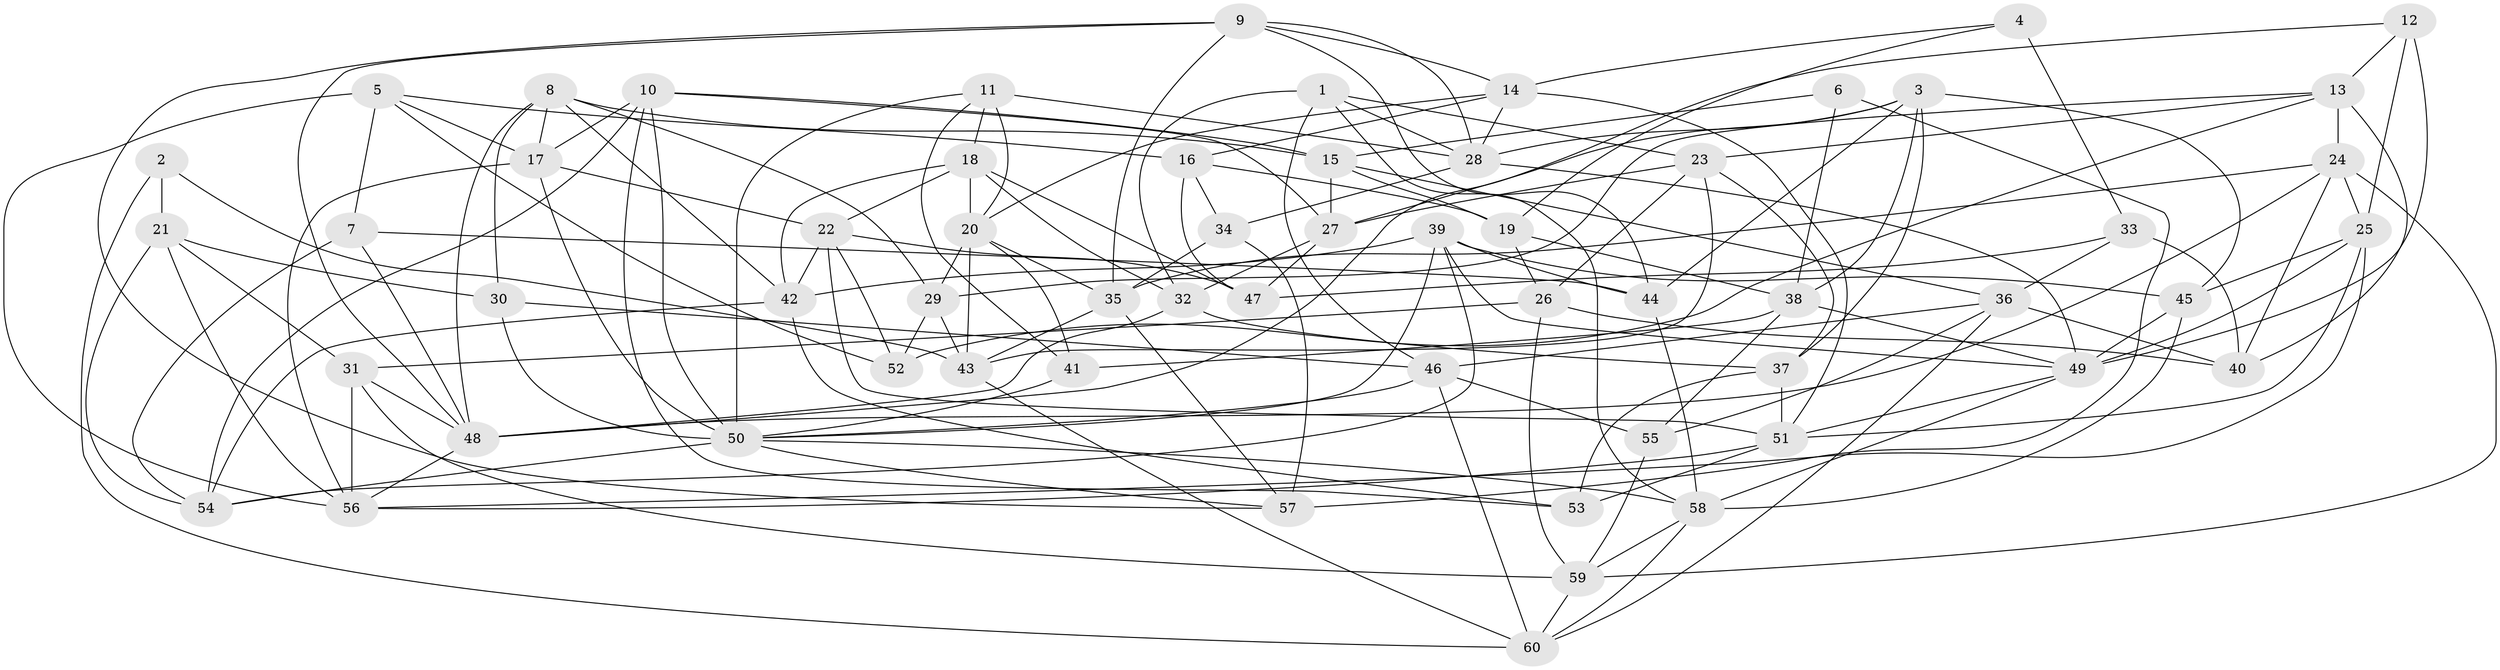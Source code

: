 // original degree distribution, {4: 1.0}
// Generated by graph-tools (version 1.1) at 2025/03/03/09/25 03:03:09]
// undirected, 60 vertices, 165 edges
graph export_dot {
graph [start="1"]
  node [color=gray90,style=filled];
  1;
  2;
  3;
  4;
  5;
  6;
  7;
  8;
  9;
  10;
  11;
  12;
  13;
  14;
  15;
  16;
  17;
  18;
  19;
  20;
  21;
  22;
  23;
  24;
  25;
  26;
  27;
  28;
  29;
  30;
  31;
  32;
  33;
  34;
  35;
  36;
  37;
  38;
  39;
  40;
  41;
  42;
  43;
  44;
  45;
  46;
  47;
  48;
  49;
  50;
  51;
  52;
  53;
  54;
  55;
  56;
  57;
  58;
  59;
  60;
  1 -- 23 [weight=1.0];
  1 -- 28 [weight=1.0];
  1 -- 32 [weight=2.0];
  1 -- 46 [weight=1.0];
  1 -- 58 [weight=1.0];
  2 -- 21 [weight=2.0];
  2 -- 43 [weight=1.0];
  2 -- 60 [weight=1.0];
  3 -- 27 [weight=1.0];
  3 -- 28 [weight=1.0];
  3 -- 37 [weight=1.0];
  3 -- 38 [weight=1.0];
  3 -- 44 [weight=1.0];
  3 -- 45 [weight=1.0];
  4 -- 14 [weight=1.0];
  4 -- 19 [weight=1.0];
  4 -- 33 [weight=2.0];
  5 -- 7 [weight=2.0];
  5 -- 16 [weight=1.0];
  5 -- 17 [weight=1.0];
  5 -- 52 [weight=1.0];
  5 -- 56 [weight=1.0];
  6 -- 15 [weight=1.0];
  6 -- 38 [weight=1.0];
  6 -- 57 [weight=2.0];
  7 -- 44 [weight=2.0];
  7 -- 48 [weight=1.0];
  7 -- 54 [weight=1.0];
  8 -- 15 [weight=1.0];
  8 -- 17 [weight=1.0];
  8 -- 29 [weight=1.0];
  8 -- 30 [weight=1.0];
  8 -- 42 [weight=1.0];
  8 -- 48 [weight=1.0];
  9 -- 14 [weight=1.0];
  9 -- 28 [weight=1.0];
  9 -- 35 [weight=1.0];
  9 -- 44 [weight=1.0];
  9 -- 48 [weight=1.0];
  9 -- 57 [weight=1.0];
  10 -- 15 [weight=1.0];
  10 -- 17 [weight=1.0];
  10 -- 27 [weight=1.0];
  10 -- 50 [weight=1.0];
  10 -- 53 [weight=1.0];
  10 -- 54 [weight=1.0];
  11 -- 18 [weight=1.0];
  11 -- 20 [weight=1.0];
  11 -- 28 [weight=2.0];
  11 -- 41 [weight=1.0];
  11 -- 50 [weight=1.0];
  12 -- 13 [weight=1.0];
  12 -- 25 [weight=1.0];
  12 -- 48 [weight=1.0];
  12 -- 49 [weight=1.0];
  13 -- 23 [weight=1.0];
  13 -- 24 [weight=1.0];
  13 -- 29 [weight=1.0];
  13 -- 40 [weight=1.0];
  13 -- 52 [weight=1.0];
  14 -- 16 [weight=1.0];
  14 -- 20 [weight=1.0];
  14 -- 28 [weight=1.0];
  14 -- 51 [weight=1.0];
  15 -- 19 [weight=1.0];
  15 -- 27 [weight=1.0];
  15 -- 36 [weight=1.0];
  16 -- 19 [weight=1.0];
  16 -- 34 [weight=1.0];
  16 -- 47 [weight=2.0];
  17 -- 22 [weight=1.0];
  17 -- 50 [weight=1.0];
  17 -- 56 [weight=1.0];
  18 -- 20 [weight=1.0];
  18 -- 22 [weight=1.0];
  18 -- 32 [weight=1.0];
  18 -- 42 [weight=1.0];
  18 -- 47 [weight=1.0];
  19 -- 26 [weight=2.0];
  19 -- 38 [weight=1.0];
  20 -- 29 [weight=2.0];
  20 -- 35 [weight=1.0];
  20 -- 41 [weight=1.0];
  20 -- 43 [weight=1.0];
  21 -- 30 [weight=1.0];
  21 -- 31 [weight=1.0];
  21 -- 54 [weight=1.0];
  21 -- 56 [weight=1.0];
  22 -- 42 [weight=1.0];
  22 -- 47 [weight=1.0];
  22 -- 51 [weight=1.0];
  22 -- 52 [weight=1.0];
  23 -- 26 [weight=1.0];
  23 -- 27 [weight=1.0];
  23 -- 37 [weight=1.0];
  23 -- 43 [weight=1.0];
  24 -- 25 [weight=1.0];
  24 -- 35 [weight=1.0];
  24 -- 40 [weight=1.0];
  24 -- 48 [weight=1.0];
  24 -- 59 [weight=1.0];
  25 -- 45 [weight=1.0];
  25 -- 49 [weight=1.0];
  25 -- 51 [weight=1.0];
  25 -- 56 [weight=1.0];
  26 -- 31 [weight=1.0];
  26 -- 40 [weight=1.0];
  26 -- 59 [weight=1.0];
  27 -- 32 [weight=1.0];
  27 -- 47 [weight=1.0];
  28 -- 34 [weight=1.0];
  28 -- 49 [weight=1.0];
  29 -- 43 [weight=1.0];
  29 -- 52 [weight=1.0];
  30 -- 46 [weight=1.0];
  30 -- 50 [weight=1.0];
  31 -- 48 [weight=1.0];
  31 -- 56 [weight=2.0];
  31 -- 59 [weight=1.0];
  32 -- 37 [weight=1.0];
  32 -- 48 [weight=1.0];
  33 -- 36 [weight=1.0];
  33 -- 40 [weight=2.0];
  33 -- 47 [weight=1.0];
  34 -- 35 [weight=1.0];
  34 -- 57 [weight=1.0];
  35 -- 43 [weight=1.0];
  35 -- 57 [weight=1.0];
  36 -- 40 [weight=1.0];
  36 -- 46 [weight=1.0];
  36 -- 55 [weight=1.0];
  36 -- 60 [weight=1.0];
  37 -- 51 [weight=2.0];
  37 -- 53 [weight=1.0];
  38 -- 41 [weight=1.0];
  38 -- 49 [weight=1.0];
  38 -- 55 [weight=1.0];
  39 -- 42 [weight=1.0];
  39 -- 44 [weight=1.0];
  39 -- 45 [weight=1.0];
  39 -- 49 [weight=1.0];
  39 -- 50 [weight=1.0];
  39 -- 54 [weight=1.0];
  41 -- 50 [weight=1.0];
  42 -- 53 [weight=1.0];
  42 -- 54 [weight=1.0];
  43 -- 60 [weight=1.0];
  44 -- 58 [weight=1.0];
  45 -- 49 [weight=1.0];
  45 -- 58 [weight=2.0];
  46 -- 50 [weight=1.0];
  46 -- 55 [weight=1.0];
  46 -- 60 [weight=1.0];
  48 -- 56 [weight=1.0];
  49 -- 51 [weight=1.0];
  49 -- 58 [weight=1.0];
  50 -- 54 [weight=1.0];
  50 -- 57 [weight=1.0];
  50 -- 58 [weight=1.0];
  51 -- 53 [weight=1.0];
  51 -- 56 [weight=1.0];
  55 -- 59 [weight=1.0];
  58 -- 59 [weight=1.0];
  58 -- 60 [weight=1.0];
  59 -- 60 [weight=1.0];
}
